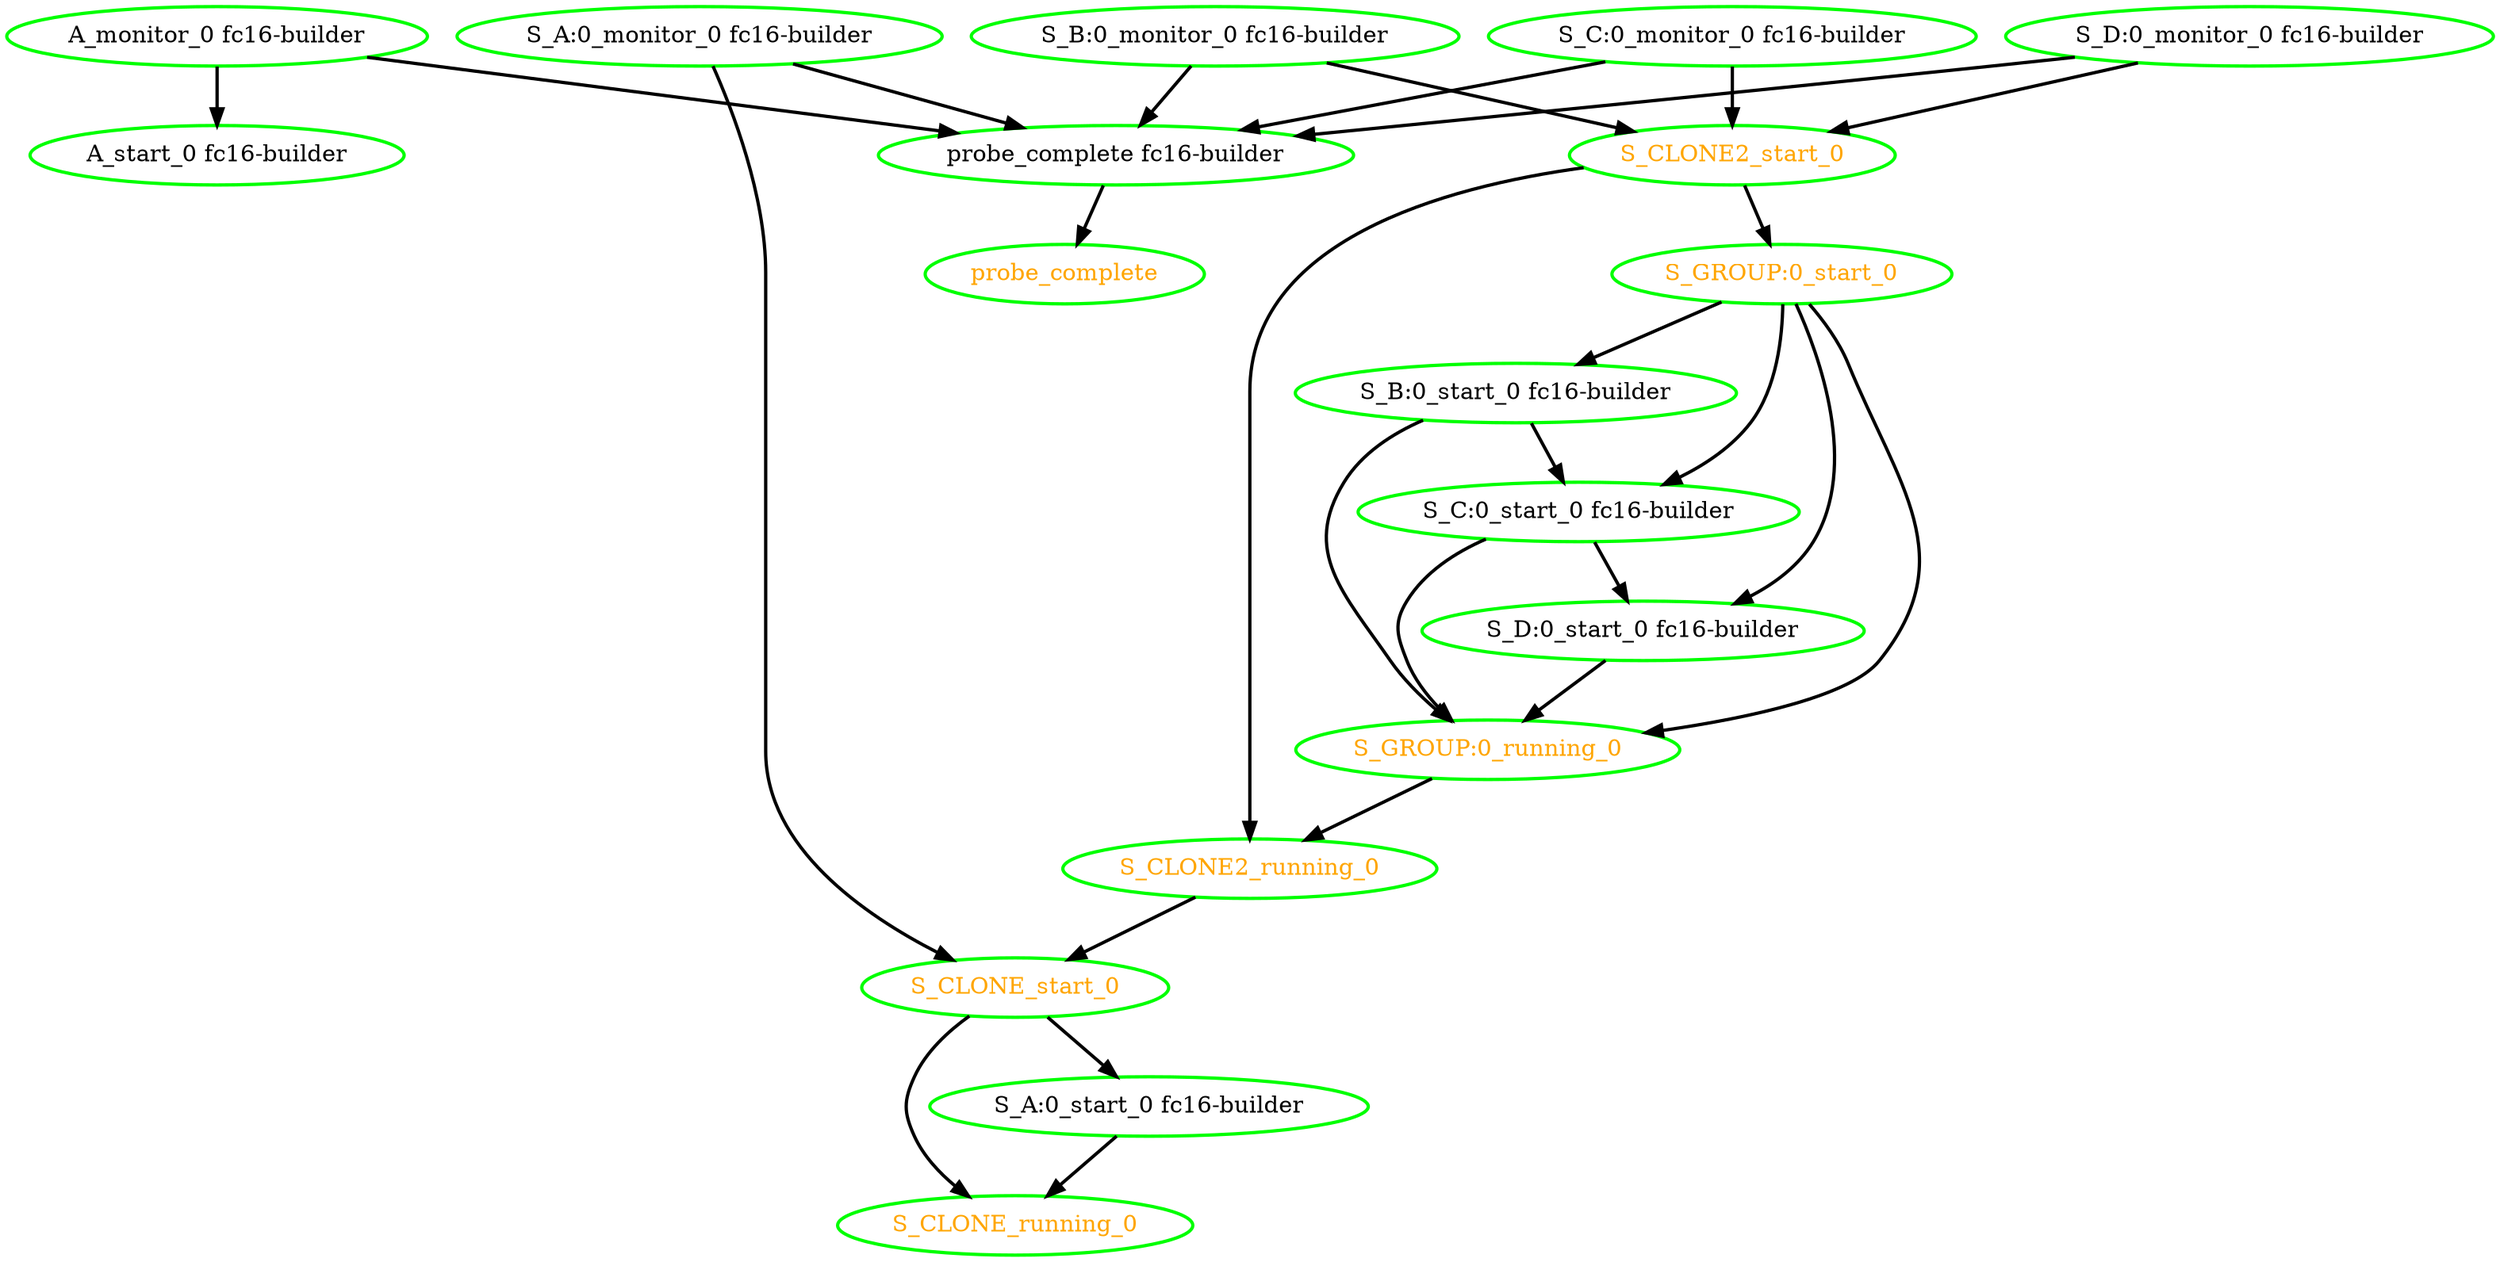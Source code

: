  digraph "g" {
"A_monitor_0 fc16-builder" -> "A_start_0 fc16-builder" [ style = bold]
"A_monitor_0 fc16-builder" -> "probe_complete fc16-builder" [ style = bold]
"A_monitor_0 fc16-builder" [ style=bold color="green" fontcolor="black"]
"A_start_0 fc16-builder" [ style=bold color="green" fontcolor="black"]
"S_A:0_monitor_0 fc16-builder" -> "S_CLONE_start_0" [ style = bold]
"S_A:0_monitor_0 fc16-builder" -> "probe_complete fc16-builder" [ style = bold]
"S_A:0_monitor_0 fc16-builder" [ style=bold color="green" fontcolor="black"]
"S_A:0_start_0 fc16-builder" -> "S_CLONE_running_0" [ style = bold]
"S_A:0_start_0 fc16-builder" [ style=bold color="green" fontcolor="black"]
"S_B:0_monitor_0 fc16-builder" -> "S_CLONE2_start_0" [ style = bold]
"S_B:0_monitor_0 fc16-builder" -> "probe_complete fc16-builder" [ style = bold]
"S_B:0_monitor_0 fc16-builder" [ style=bold color="green" fontcolor="black"]
"S_B:0_start_0 fc16-builder" -> "S_C:0_start_0 fc16-builder" [ style = bold]
"S_B:0_start_0 fc16-builder" -> "S_GROUP:0_running_0" [ style = bold]
"S_B:0_start_0 fc16-builder" [ style=bold color="green" fontcolor="black"]
"S_C:0_monitor_0 fc16-builder" -> "S_CLONE2_start_0" [ style = bold]
"S_C:0_monitor_0 fc16-builder" -> "probe_complete fc16-builder" [ style = bold]
"S_C:0_monitor_0 fc16-builder" [ style=bold color="green" fontcolor="black"]
"S_C:0_start_0 fc16-builder" -> "S_D:0_start_0 fc16-builder" [ style = bold]
"S_C:0_start_0 fc16-builder" -> "S_GROUP:0_running_0" [ style = bold]
"S_C:0_start_0 fc16-builder" [ style=bold color="green" fontcolor="black"]
"S_CLONE2_running_0" -> "S_CLONE_start_0" [ style = bold]
"S_CLONE2_running_0" [ style=bold color="green" fontcolor="orange"]
"S_CLONE2_start_0" -> "S_CLONE2_running_0" [ style = bold]
"S_CLONE2_start_0" -> "S_GROUP:0_start_0" [ style = bold]
"S_CLONE2_start_0" [ style=bold color="green" fontcolor="orange"]
"S_CLONE_running_0" [ style=bold color="green" fontcolor="orange"]
"S_CLONE_start_0" -> "S_A:0_start_0 fc16-builder" [ style = bold]
"S_CLONE_start_0" -> "S_CLONE_running_0" [ style = bold]
"S_CLONE_start_0" [ style=bold color="green" fontcolor="orange"]
"S_D:0_monitor_0 fc16-builder" -> "S_CLONE2_start_0" [ style = bold]
"S_D:0_monitor_0 fc16-builder" -> "probe_complete fc16-builder" [ style = bold]
"S_D:0_monitor_0 fc16-builder" [ style=bold color="green" fontcolor="black"]
"S_D:0_start_0 fc16-builder" -> "S_GROUP:0_running_0" [ style = bold]
"S_D:0_start_0 fc16-builder" [ style=bold color="green" fontcolor="black"]
"S_GROUP:0_running_0" -> "S_CLONE2_running_0" [ style = bold]
"S_GROUP:0_running_0" [ style=bold color="green" fontcolor="orange"]
"S_GROUP:0_start_0" -> "S_B:0_start_0 fc16-builder" [ style = bold]
"S_GROUP:0_start_0" -> "S_C:0_start_0 fc16-builder" [ style = bold]
"S_GROUP:0_start_0" -> "S_D:0_start_0 fc16-builder" [ style = bold]
"S_GROUP:0_start_0" -> "S_GROUP:0_running_0" [ style = bold]
"S_GROUP:0_start_0" [ style=bold color="green" fontcolor="orange"]
"probe_complete fc16-builder" -> "probe_complete" [ style = bold]
"probe_complete fc16-builder" [ style=bold color="green" fontcolor="black"]
"probe_complete" [ style=bold color="green" fontcolor="orange"]
}
